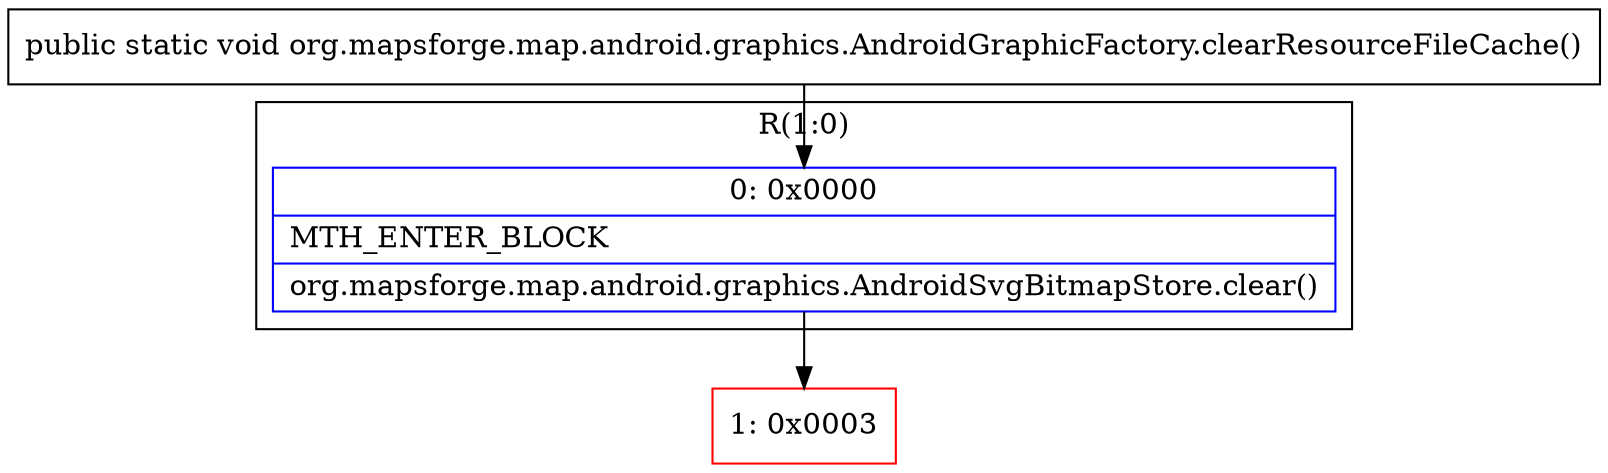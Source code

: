digraph "CFG fororg.mapsforge.map.android.graphics.AndroidGraphicFactory.clearResourceFileCache()V" {
subgraph cluster_Region_518580304 {
label = "R(1:0)";
node [shape=record,color=blue];
Node_0 [shape=record,label="{0\:\ 0x0000|MTH_ENTER_BLOCK\l|org.mapsforge.map.android.graphics.AndroidSvgBitmapStore.clear()\l}"];
}
Node_1 [shape=record,color=red,label="{1\:\ 0x0003}"];
MethodNode[shape=record,label="{public static void org.mapsforge.map.android.graphics.AndroidGraphicFactory.clearResourceFileCache() }"];
MethodNode -> Node_0;
Node_0 -> Node_1;
}

